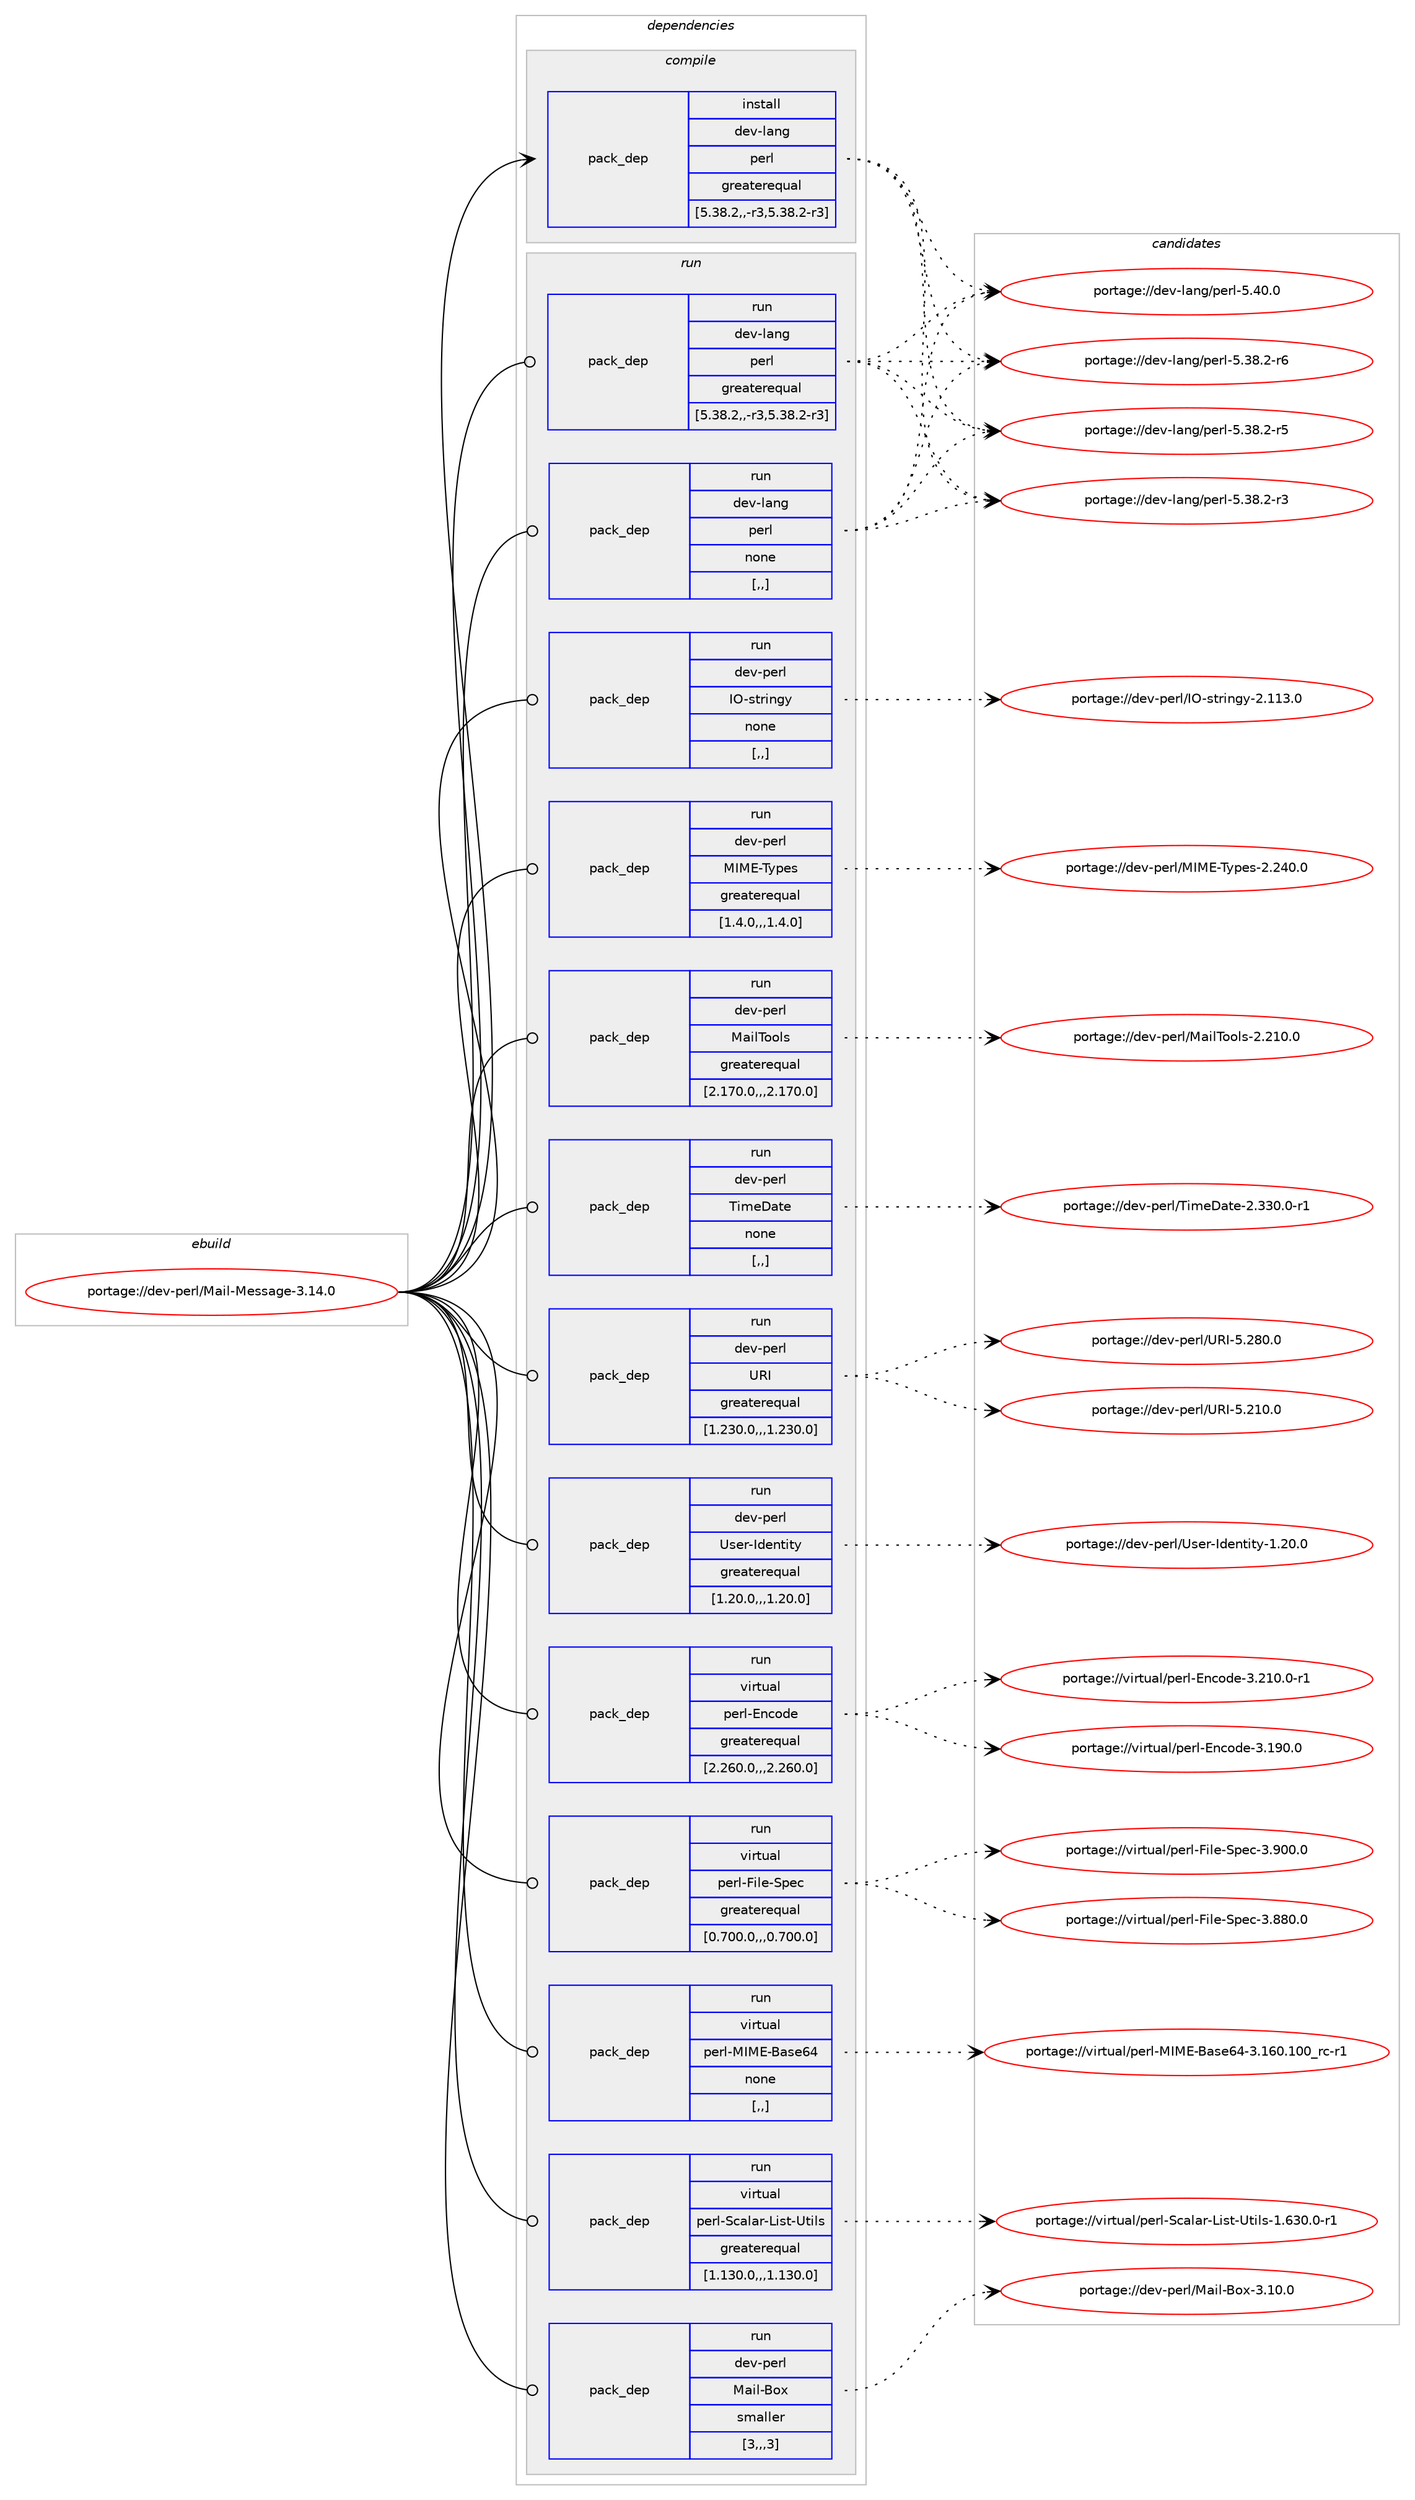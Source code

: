 digraph prolog {

# *************
# Graph options
# *************

newrank=true;
concentrate=true;
compound=true;
graph [rankdir=LR,fontname=Helvetica,fontsize=10,ranksep=1.5];#, ranksep=2.5, nodesep=0.2];
edge  [arrowhead=vee];
node  [fontname=Helvetica,fontsize=10];

# **********
# The ebuild
# **********

subgraph cluster_leftcol {
color=gray;
label=<<i>ebuild</i>>;
id [label="portage://dev-perl/Mail-Message-3.14.0", color=red, width=4, href="../dev-perl/Mail-Message-3.14.0.svg"];
}

# ****************
# The dependencies
# ****************

subgraph cluster_midcol {
color=gray;
label=<<i>dependencies</i>>;
subgraph cluster_compile {
fillcolor="#eeeeee";
style=filled;
label=<<i>compile</i>>;
subgraph pack101983 {
dependency133149 [label=<<TABLE BORDER="0" CELLBORDER="1" CELLSPACING="0" CELLPADDING="4" WIDTH="220"><TR><TD ROWSPAN="6" CELLPADDING="30">pack_dep</TD></TR><TR><TD WIDTH="110">install</TD></TR><TR><TD>dev-lang</TD></TR><TR><TD>perl</TD></TR><TR><TD>greaterequal</TD></TR><TR><TD>[5.38.2,,-r3,5.38.2-r3]</TD></TR></TABLE>>, shape=none, color=blue];
}
id:e -> dependency133149:w [weight=20,style="solid",arrowhead="vee"];
}
subgraph cluster_compileandrun {
fillcolor="#eeeeee";
style=filled;
label=<<i>compile and run</i>>;
}
subgraph cluster_run {
fillcolor="#eeeeee";
style=filled;
label=<<i>run</i>>;
subgraph pack101984 {
dependency133150 [label=<<TABLE BORDER="0" CELLBORDER="1" CELLSPACING="0" CELLPADDING="4" WIDTH="220"><TR><TD ROWSPAN="6" CELLPADDING="30">pack_dep</TD></TR><TR><TD WIDTH="110">run</TD></TR><TR><TD>dev-lang</TD></TR><TR><TD>perl</TD></TR><TR><TD>greaterequal</TD></TR><TR><TD>[5.38.2,,-r3,5.38.2-r3]</TD></TR></TABLE>>, shape=none, color=blue];
}
id:e -> dependency133150:w [weight=20,style="solid",arrowhead="odot"];
subgraph pack101985 {
dependency133151 [label=<<TABLE BORDER="0" CELLBORDER="1" CELLSPACING="0" CELLPADDING="4" WIDTH="220"><TR><TD ROWSPAN="6" CELLPADDING="30">pack_dep</TD></TR><TR><TD WIDTH="110">run</TD></TR><TR><TD>dev-lang</TD></TR><TR><TD>perl</TD></TR><TR><TD>none</TD></TR><TR><TD>[,,]</TD></TR></TABLE>>, shape=none, color=blue];
}
id:e -> dependency133151:w [weight=20,style="solid",arrowhead="odot"];
subgraph pack101986 {
dependency133152 [label=<<TABLE BORDER="0" CELLBORDER="1" CELLSPACING="0" CELLPADDING="4" WIDTH="220"><TR><TD ROWSPAN="6" CELLPADDING="30">pack_dep</TD></TR><TR><TD WIDTH="110">run</TD></TR><TR><TD>dev-perl</TD></TR><TR><TD>IO-stringy</TD></TR><TR><TD>none</TD></TR><TR><TD>[,,]</TD></TR></TABLE>>, shape=none, color=blue];
}
id:e -> dependency133152:w [weight=20,style="solid",arrowhead="odot"];
subgraph pack101987 {
dependency133153 [label=<<TABLE BORDER="0" CELLBORDER="1" CELLSPACING="0" CELLPADDING="4" WIDTH="220"><TR><TD ROWSPAN="6" CELLPADDING="30">pack_dep</TD></TR><TR><TD WIDTH="110">run</TD></TR><TR><TD>dev-perl</TD></TR><TR><TD>MIME-Types</TD></TR><TR><TD>greaterequal</TD></TR><TR><TD>[1.4.0,,,1.4.0]</TD></TR></TABLE>>, shape=none, color=blue];
}
id:e -> dependency133153:w [weight=20,style="solid",arrowhead="odot"];
subgraph pack101988 {
dependency133154 [label=<<TABLE BORDER="0" CELLBORDER="1" CELLSPACING="0" CELLPADDING="4" WIDTH="220"><TR><TD ROWSPAN="6" CELLPADDING="30">pack_dep</TD></TR><TR><TD WIDTH="110">run</TD></TR><TR><TD>dev-perl</TD></TR><TR><TD>MailTools</TD></TR><TR><TD>greaterequal</TD></TR><TR><TD>[2.170.0,,,2.170.0]</TD></TR></TABLE>>, shape=none, color=blue];
}
id:e -> dependency133154:w [weight=20,style="solid",arrowhead="odot"];
subgraph pack101989 {
dependency133155 [label=<<TABLE BORDER="0" CELLBORDER="1" CELLSPACING="0" CELLPADDING="4" WIDTH="220"><TR><TD ROWSPAN="6" CELLPADDING="30">pack_dep</TD></TR><TR><TD WIDTH="110">run</TD></TR><TR><TD>dev-perl</TD></TR><TR><TD>TimeDate</TD></TR><TR><TD>none</TD></TR><TR><TD>[,,]</TD></TR></TABLE>>, shape=none, color=blue];
}
id:e -> dependency133155:w [weight=20,style="solid",arrowhead="odot"];
subgraph pack101990 {
dependency133156 [label=<<TABLE BORDER="0" CELLBORDER="1" CELLSPACING="0" CELLPADDING="4" WIDTH="220"><TR><TD ROWSPAN="6" CELLPADDING="30">pack_dep</TD></TR><TR><TD WIDTH="110">run</TD></TR><TR><TD>dev-perl</TD></TR><TR><TD>URI</TD></TR><TR><TD>greaterequal</TD></TR><TR><TD>[1.230.0,,,1.230.0]</TD></TR></TABLE>>, shape=none, color=blue];
}
id:e -> dependency133156:w [weight=20,style="solid",arrowhead="odot"];
subgraph pack101991 {
dependency133157 [label=<<TABLE BORDER="0" CELLBORDER="1" CELLSPACING="0" CELLPADDING="4" WIDTH="220"><TR><TD ROWSPAN="6" CELLPADDING="30">pack_dep</TD></TR><TR><TD WIDTH="110">run</TD></TR><TR><TD>dev-perl</TD></TR><TR><TD>User-Identity</TD></TR><TR><TD>greaterequal</TD></TR><TR><TD>[1.20.0,,,1.20.0]</TD></TR></TABLE>>, shape=none, color=blue];
}
id:e -> dependency133157:w [weight=20,style="solid",arrowhead="odot"];
subgraph pack101992 {
dependency133158 [label=<<TABLE BORDER="0" CELLBORDER="1" CELLSPACING="0" CELLPADDING="4" WIDTH="220"><TR><TD ROWSPAN="6" CELLPADDING="30">pack_dep</TD></TR><TR><TD WIDTH="110">run</TD></TR><TR><TD>virtual</TD></TR><TR><TD>perl-Encode</TD></TR><TR><TD>greaterequal</TD></TR><TR><TD>[2.260.0,,,2.260.0]</TD></TR></TABLE>>, shape=none, color=blue];
}
id:e -> dependency133158:w [weight=20,style="solid",arrowhead="odot"];
subgraph pack101993 {
dependency133159 [label=<<TABLE BORDER="0" CELLBORDER="1" CELLSPACING="0" CELLPADDING="4" WIDTH="220"><TR><TD ROWSPAN="6" CELLPADDING="30">pack_dep</TD></TR><TR><TD WIDTH="110">run</TD></TR><TR><TD>virtual</TD></TR><TR><TD>perl-File-Spec</TD></TR><TR><TD>greaterequal</TD></TR><TR><TD>[0.700.0,,,0.700.0]</TD></TR></TABLE>>, shape=none, color=blue];
}
id:e -> dependency133159:w [weight=20,style="solid",arrowhead="odot"];
subgraph pack101994 {
dependency133160 [label=<<TABLE BORDER="0" CELLBORDER="1" CELLSPACING="0" CELLPADDING="4" WIDTH="220"><TR><TD ROWSPAN="6" CELLPADDING="30">pack_dep</TD></TR><TR><TD WIDTH="110">run</TD></TR><TR><TD>virtual</TD></TR><TR><TD>perl-MIME-Base64</TD></TR><TR><TD>none</TD></TR><TR><TD>[,,]</TD></TR></TABLE>>, shape=none, color=blue];
}
id:e -> dependency133160:w [weight=20,style="solid",arrowhead="odot"];
subgraph pack101995 {
dependency133161 [label=<<TABLE BORDER="0" CELLBORDER="1" CELLSPACING="0" CELLPADDING="4" WIDTH="220"><TR><TD ROWSPAN="6" CELLPADDING="30">pack_dep</TD></TR><TR><TD WIDTH="110">run</TD></TR><TR><TD>virtual</TD></TR><TR><TD>perl-Scalar-List-Utils</TD></TR><TR><TD>greaterequal</TD></TR><TR><TD>[1.130.0,,,1.130.0]</TD></TR></TABLE>>, shape=none, color=blue];
}
id:e -> dependency133161:w [weight=20,style="solid",arrowhead="odot"];
subgraph pack101996 {
dependency133162 [label=<<TABLE BORDER="0" CELLBORDER="1" CELLSPACING="0" CELLPADDING="4" WIDTH="220"><TR><TD ROWSPAN="6" CELLPADDING="30">pack_dep</TD></TR><TR><TD WIDTH="110">run</TD></TR><TR><TD>dev-perl</TD></TR><TR><TD>Mail-Box</TD></TR><TR><TD>smaller</TD></TR><TR><TD>[3,,,3]</TD></TR></TABLE>>, shape=none, color=blue];
}
id:e -> dependency133162:w [weight=20,style="solid",arrowhead="odot"];
}
}

# **************
# The candidates
# **************

subgraph cluster_choices {
rank=same;
color=gray;
label=<<i>candidates</i>>;

subgraph choice101983 {
color=black;
nodesep=1;
choice10010111845108971101034711210111410845534652484648 [label="portage://dev-lang/perl-5.40.0", color=red, width=4,href="../dev-lang/perl-5.40.0.svg"];
choice100101118451089711010347112101114108455346515646504511454 [label="portage://dev-lang/perl-5.38.2-r6", color=red, width=4,href="../dev-lang/perl-5.38.2-r6.svg"];
choice100101118451089711010347112101114108455346515646504511453 [label="portage://dev-lang/perl-5.38.2-r5", color=red, width=4,href="../dev-lang/perl-5.38.2-r5.svg"];
choice100101118451089711010347112101114108455346515646504511451 [label="portage://dev-lang/perl-5.38.2-r3", color=red, width=4,href="../dev-lang/perl-5.38.2-r3.svg"];
dependency133149:e -> choice10010111845108971101034711210111410845534652484648:w [style=dotted,weight="100"];
dependency133149:e -> choice100101118451089711010347112101114108455346515646504511454:w [style=dotted,weight="100"];
dependency133149:e -> choice100101118451089711010347112101114108455346515646504511453:w [style=dotted,weight="100"];
dependency133149:e -> choice100101118451089711010347112101114108455346515646504511451:w [style=dotted,weight="100"];
}
subgraph choice101984 {
color=black;
nodesep=1;
choice10010111845108971101034711210111410845534652484648 [label="portage://dev-lang/perl-5.40.0", color=red, width=4,href="../dev-lang/perl-5.40.0.svg"];
choice100101118451089711010347112101114108455346515646504511454 [label="portage://dev-lang/perl-5.38.2-r6", color=red, width=4,href="../dev-lang/perl-5.38.2-r6.svg"];
choice100101118451089711010347112101114108455346515646504511453 [label="portage://dev-lang/perl-5.38.2-r5", color=red, width=4,href="../dev-lang/perl-5.38.2-r5.svg"];
choice100101118451089711010347112101114108455346515646504511451 [label="portage://dev-lang/perl-5.38.2-r3", color=red, width=4,href="../dev-lang/perl-5.38.2-r3.svg"];
dependency133150:e -> choice10010111845108971101034711210111410845534652484648:w [style=dotted,weight="100"];
dependency133150:e -> choice100101118451089711010347112101114108455346515646504511454:w [style=dotted,weight="100"];
dependency133150:e -> choice100101118451089711010347112101114108455346515646504511453:w [style=dotted,weight="100"];
dependency133150:e -> choice100101118451089711010347112101114108455346515646504511451:w [style=dotted,weight="100"];
}
subgraph choice101985 {
color=black;
nodesep=1;
choice10010111845108971101034711210111410845534652484648 [label="portage://dev-lang/perl-5.40.0", color=red, width=4,href="../dev-lang/perl-5.40.0.svg"];
choice100101118451089711010347112101114108455346515646504511454 [label="portage://dev-lang/perl-5.38.2-r6", color=red, width=4,href="../dev-lang/perl-5.38.2-r6.svg"];
choice100101118451089711010347112101114108455346515646504511453 [label="portage://dev-lang/perl-5.38.2-r5", color=red, width=4,href="../dev-lang/perl-5.38.2-r5.svg"];
choice100101118451089711010347112101114108455346515646504511451 [label="portage://dev-lang/perl-5.38.2-r3", color=red, width=4,href="../dev-lang/perl-5.38.2-r3.svg"];
dependency133151:e -> choice10010111845108971101034711210111410845534652484648:w [style=dotted,weight="100"];
dependency133151:e -> choice100101118451089711010347112101114108455346515646504511454:w [style=dotted,weight="100"];
dependency133151:e -> choice100101118451089711010347112101114108455346515646504511453:w [style=dotted,weight="100"];
dependency133151:e -> choice100101118451089711010347112101114108455346515646504511451:w [style=dotted,weight="100"];
}
subgraph choice101986 {
color=black;
nodesep=1;
choice10010111845112101114108477379451151161141051101031214550464949514648 [label="portage://dev-perl/IO-stringy-2.113.0", color=red, width=4,href="../dev-perl/IO-stringy-2.113.0.svg"];
dependency133152:e -> choice10010111845112101114108477379451151161141051101031214550464949514648:w [style=dotted,weight="100"];
}
subgraph choice101987 {
color=black;
nodesep=1;
choice10010111845112101114108477773776945841211121011154550465052484648 [label="portage://dev-perl/MIME-Types-2.240.0", color=red, width=4,href="../dev-perl/MIME-Types-2.240.0.svg"];
dependency133153:e -> choice10010111845112101114108477773776945841211121011154550465052484648:w [style=dotted,weight="100"];
}
subgraph choice101988 {
color=black;
nodesep=1;
choice10010111845112101114108477797105108841111111081154550465049484648 [label="portage://dev-perl/MailTools-2.210.0", color=red, width=4,href="../dev-perl/MailTools-2.210.0.svg"];
dependency133154:e -> choice10010111845112101114108477797105108841111111081154550465049484648:w [style=dotted,weight="100"];
}
subgraph choice101989 {
color=black;
nodesep=1;
choice100101118451121011141084784105109101689711610145504651514846484511449 [label="portage://dev-perl/TimeDate-2.330.0-r1", color=red, width=4,href="../dev-perl/TimeDate-2.330.0-r1.svg"];
dependency133155:e -> choice100101118451121011141084784105109101689711610145504651514846484511449:w [style=dotted,weight="100"];
}
subgraph choice101990 {
color=black;
nodesep=1;
choice10010111845112101114108478582734553465056484648 [label="portage://dev-perl/URI-5.280.0", color=red, width=4,href="../dev-perl/URI-5.280.0.svg"];
choice10010111845112101114108478582734553465049484648 [label="portage://dev-perl/URI-5.210.0", color=red, width=4,href="../dev-perl/URI-5.210.0.svg"];
dependency133156:e -> choice10010111845112101114108478582734553465056484648:w [style=dotted,weight="100"];
dependency133156:e -> choice10010111845112101114108478582734553465049484648:w [style=dotted,weight="100"];
}
subgraph choice101991 {
color=black;
nodesep=1;
choice100101118451121011141084785115101114457310010111011610511612145494650484648 [label="portage://dev-perl/User-Identity-1.20.0", color=red, width=4,href="../dev-perl/User-Identity-1.20.0.svg"];
dependency133157:e -> choice100101118451121011141084785115101114457310010111011610511612145494650484648:w [style=dotted,weight="100"];
}
subgraph choice101992 {
color=black;
nodesep=1;
choice118105114116117971084711210111410845691109911110010145514650494846484511449 [label="portage://virtual/perl-Encode-3.210.0-r1", color=red, width=4,href="../virtual/perl-Encode-3.210.0-r1.svg"];
choice11810511411611797108471121011141084569110991111001014551464957484648 [label="portage://virtual/perl-Encode-3.190.0", color=red, width=4,href="../virtual/perl-Encode-3.190.0.svg"];
dependency133158:e -> choice118105114116117971084711210111410845691109911110010145514650494846484511449:w [style=dotted,weight="100"];
dependency133158:e -> choice11810511411611797108471121011141084569110991111001014551464957484648:w [style=dotted,weight="100"];
}
subgraph choice101993 {
color=black;
nodesep=1;
choice118105114116117971084711210111410845701051081014583112101994551465748484648 [label="portage://virtual/perl-File-Spec-3.900.0", color=red, width=4,href="../virtual/perl-File-Spec-3.900.0.svg"];
choice118105114116117971084711210111410845701051081014583112101994551465656484648 [label="portage://virtual/perl-File-Spec-3.880.0", color=red, width=4,href="../virtual/perl-File-Spec-3.880.0.svg"];
dependency133159:e -> choice118105114116117971084711210111410845701051081014583112101994551465748484648:w [style=dotted,weight="100"];
dependency133159:e -> choice118105114116117971084711210111410845701051081014583112101994551465656484648:w [style=dotted,weight="100"];
}
subgraph choice101994 {
color=black;
nodesep=1;
choice1181051141161179710847112101114108457773776945669711510154524551464954484649484895114994511449 [label="portage://virtual/perl-MIME-Base64-3.160.100_rc-r1", color=red, width=4,href="../virtual/perl-MIME-Base64-3.160.100_rc-r1.svg"];
dependency133160:e -> choice1181051141161179710847112101114108457773776945669711510154524551464954484649484895114994511449:w [style=dotted,weight="100"];
}
subgraph choice101995 {
color=black;
nodesep=1;
choice118105114116117971084711210111410845839997108971144576105115116458511610510811545494654514846484511449 [label="portage://virtual/perl-Scalar-List-Utils-1.630.0-r1", color=red, width=4,href="../virtual/perl-Scalar-List-Utils-1.630.0-r1.svg"];
dependency133161:e -> choice118105114116117971084711210111410845839997108971144576105115116458511610510811545494654514846484511449:w [style=dotted,weight="100"];
}
subgraph choice101996 {
color=black;
nodesep=1;
choice10010111845112101114108477797105108456611112045514649484648 [label="portage://dev-perl/Mail-Box-3.10.0", color=red, width=4,href="../dev-perl/Mail-Box-3.10.0.svg"];
dependency133162:e -> choice10010111845112101114108477797105108456611112045514649484648:w [style=dotted,weight="100"];
}
}

}
